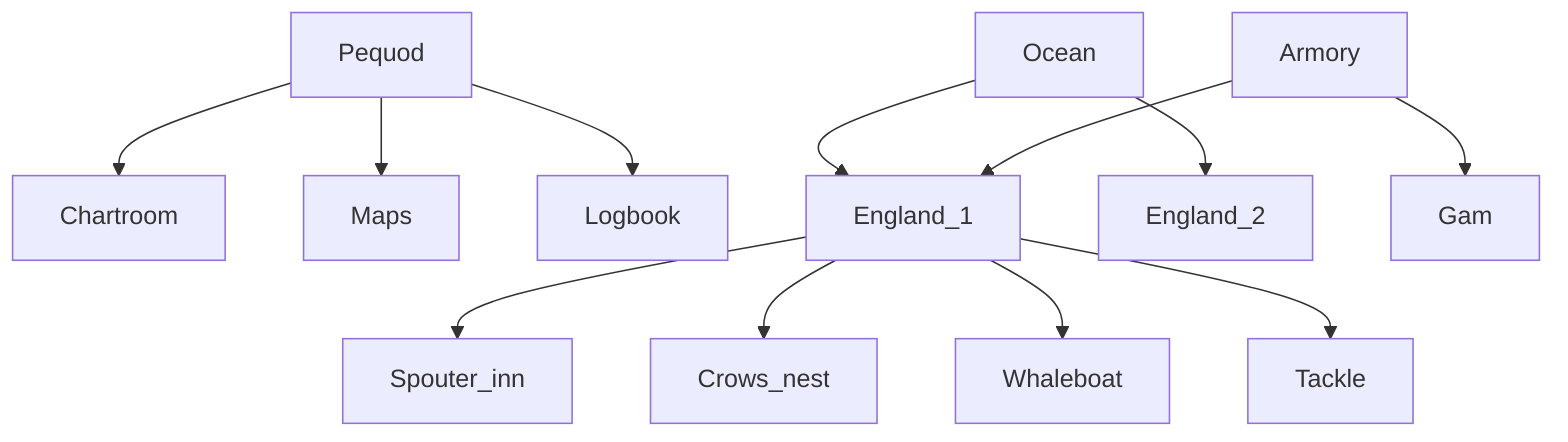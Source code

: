 graph TD
  Pequod --> Chartroom
  Pequod --> Maps
  Pequod --> Logbook
  Ocean --> England_1
  Ocean --> England_2
  Armory --> Gam
  Armory --> England_1
  England_1 --> Spouter_inn
  England_1 --> Crows_nest
  England_1 --> Whaleboat
  England_1 --> Tackle